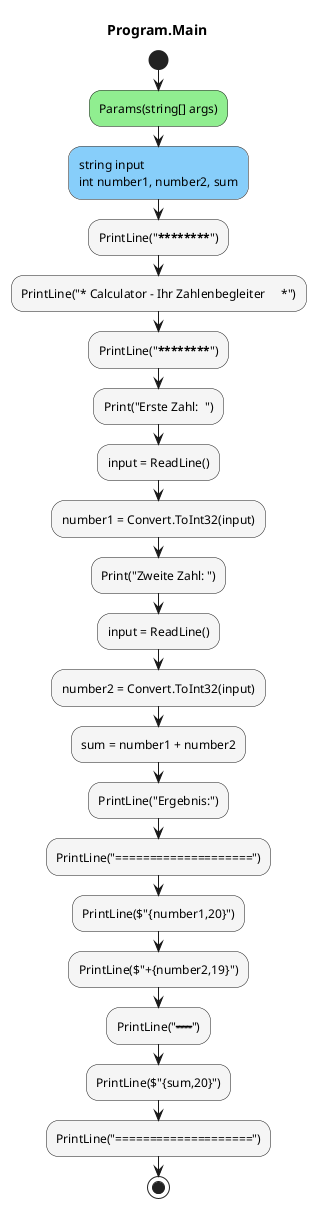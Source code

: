 @startuml Program.Main
title Program.Main
start
#LightGreen:Params(string[] args);
#LightSkyBlue:string input\nint number1, number2, sum;
#WhiteSmoke:PrintLine("****************************************");
#WhiteSmoke:PrintLine("* Calculator - Ihr Zahlenbegleiter     *");
#WhiteSmoke:PrintLine("****************************************");
#WhiteSmoke:Print("Erste Zahl:  ");
#WhiteSmoke:input = ReadLine();
#WhiteSmoke:number1 = Convert.ToInt32(input);
#WhiteSmoke:Print("Zweite Zahl: ");
#WhiteSmoke:input = ReadLine();
#WhiteSmoke:number2 = Convert.ToInt32(input);
#WhiteSmoke:sum = number1 + number2;
#WhiteSmoke:PrintLine("Ergebnis:");
#WhiteSmoke:PrintLine("====================");
#WhiteSmoke:PrintLine($"{number1,20}");
#WhiteSmoke:PrintLine($"+{number2,19}");
#WhiteSmoke:PrintLine("--------------------");
#WhiteSmoke:PrintLine($"{sum,20}");
#WhiteSmoke:PrintLine("====================");
stop
@enduml
